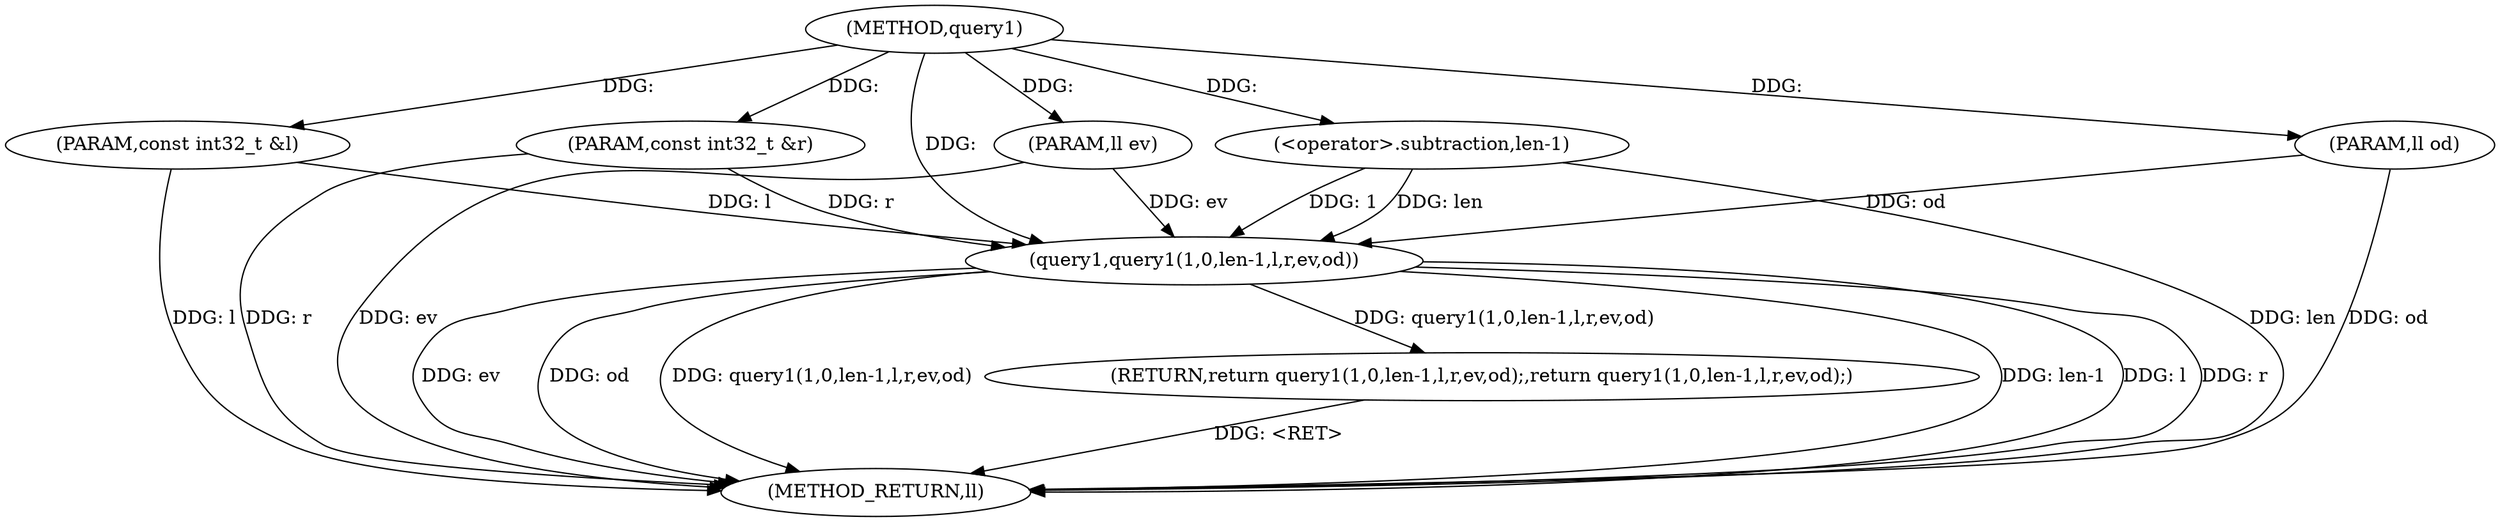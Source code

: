 digraph "query1" {  
"1001652" [label = "(METHOD,query1)" ]
"1001669" [label = "(METHOD_RETURN,ll)" ]
"1001653" [label = "(PARAM,const int32_t &l)" ]
"1001654" [label = "(PARAM,const int32_t &r)" ]
"1001655" [label = "(PARAM,ll ev)" ]
"1001656" [label = "(PARAM,ll od)" ]
"1001658" [label = "(RETURN,return query1(1,0,len-1,l,r,ev,od);,return query1(1,0,len-1,l,r,ev,od);)" ]
"1001659" [label = "(query1,query1(1,0,len-1,l,r,ev,od))" ]
"1001662" [label = "(<operator>.subtraction,len-1)" ]
  "1001658" -> "1001669"  [ label = "DDG: <RET>"] 
  "1001653" -> "1001669"  [ label = "DDG: l"] 
  "1001654" -> "1001669"  [ label = "DDG: r"] 
  "1001655" -> "1001669"  [ label = "DDG: ev"] 
  "1001656" -> "1001669"  [ label = "DDG: od"] 
  "1001659" -> "1001669"  [ label = "DDG: len-1"] 
  "1001659" -> "1001669"  [ label = "DDG: l"] 
  "1001659" -> "1001669"  [ label = "DDG: r"] 
  "1001659" -> "1001669"  [ label = "DDG: ev"] 
  "1001659" -> "1001669"  [ label = "DDG: od"] 
  "1001659" -> "1001669"  [ label = "DDG: query1(1,0,len-1,l,r,ev,od)"] 
  "1001662" -> "1001669"  [ label = "DDG: len"] 
  "1001652" -> "1001653"  [ label = "DDG: "] 
  "1001652" -> "1001654"  [ label = "DDG: "] 
  "1001652" -> "1001655"  [ label = "DDG: "] 
  "1001652" -> "1001656"  [ label = "DDG: "] 
  "1001659" -> "1001658"  [ label = "DDG: query1(1,0,len-1,l,r,ev,od)"] 
  "1001652" -> "1001659"  [ label = "DDG: "] 
  "1001662" -> "1001659"  [ label = "DDG: 1"] 
  "1001662" -> "1001659"  [ label = "DDG: len"] 
  "1001654" -> "1001659"  [ label = "DDG: r"] 
  "1001653" -> "1001659"  [ label = "DDG: l"] 
  "1001656" -> "1001659"  [ label = "DDG: od"] 
  "1001655" -> "1001659"  [ label = "DDG: ev"] 
  "1001652" -> "1001662"  [ label = "DDG: "] 
}
